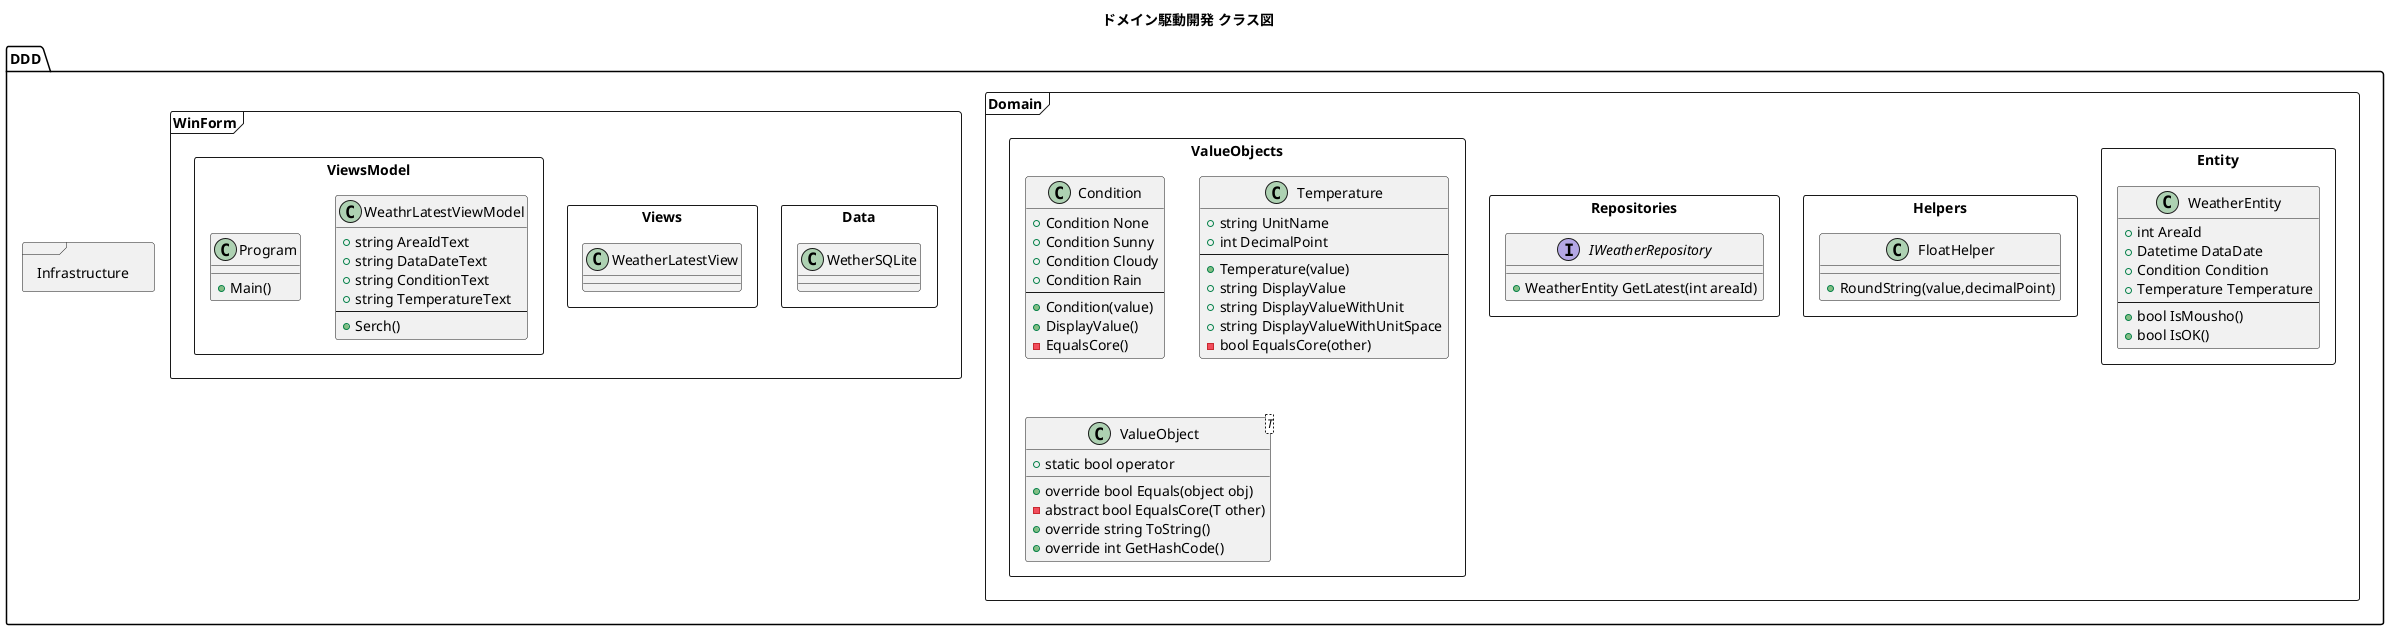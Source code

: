 @startuml

'##############################################
' 2019/09/12 吉冨 新規作成
'##############################################

title ドメイン駆動開発 クラス図

' Domain
package DDD.Domain <<Frame>>{

   ' Entitiy
   package Entity <<Rectangle>> {
      class WeatherEntity {
         + int AreaId
         + Datetime DataDate
         + Condition Condition
         + Temperature Temperature
         --
         + bool IsMousho()
         + bool IsOK()
      }
   }

   ' Helpers
   package Helpers <<Rectangle>> {
      class FloatHelper{
         + RoundString(value,decimalPoint)
      }
   }

   ' Repositories
   package Repositories <<Rectangle>> {
      interface IWeatherRepository{
         + WeatherEntity GetLatest(int areaId)
      }
   }

   ' ValueObjects
   package ValueObjects <<Rectangle>> {
      class Condition{
         + Condition None
         + Condition Sunny
         + Condition Cloudy
         + Condition Rain
         --
         + Condition(value)
         + DisplayValue()
         - EqualsCore()
      }

      class Temperature{
         + string UnitName
         + int DecimalPoint
         --
         + Temperature(value)
         + string DisplayValue
         + string DisplayValueWithUnit
         + string DisplayValueWithUnitSpace
         - bool EqualsCore(other)         
      }

      class ValueObject<T> {
         + override bool Equals(object obj)
         + static bool operator
         - abstract bool EqualsCore(T other)
         + override string ToString()
         + override int GetHashCode()
      }
   }
}

' Infrastructure
package DDD.Infrastructure <<Frame>>{

}

' WinForm
package DDD.WinForm <<Frame>> {
   package Data <<Rectangle>> {
      class WetherSQLite{

      }
   }
   package Views <<Rectangle>> {
      class WeatherLatestView{

      }
   }
   package ViewsModel <<Rectangle>> {
      class WeathrLatestViewModel{
         + string AreaIdText
         + string DataDateText 
         + string ConditionText 
         + string TemperatureText
         --
         + Serch()
      }
      class Program{
         + Main()
      }

   }

   /'note top 
      Factoryのクライアントクラス
      SimplePizaaFactoryを通してインスタンスを取得する 
   end note
   '/
}

'----------------------------------------------
'リレーション
'----------------------------------------------
'Main -> PizzaStores:ff
'PizzaStores -> SimplePizzaFactory
'SimplePizzaFactory --> IPizza
'IPizza <|.. CheesePizza
'IPizza <|.. TomatoPizza



@enduml